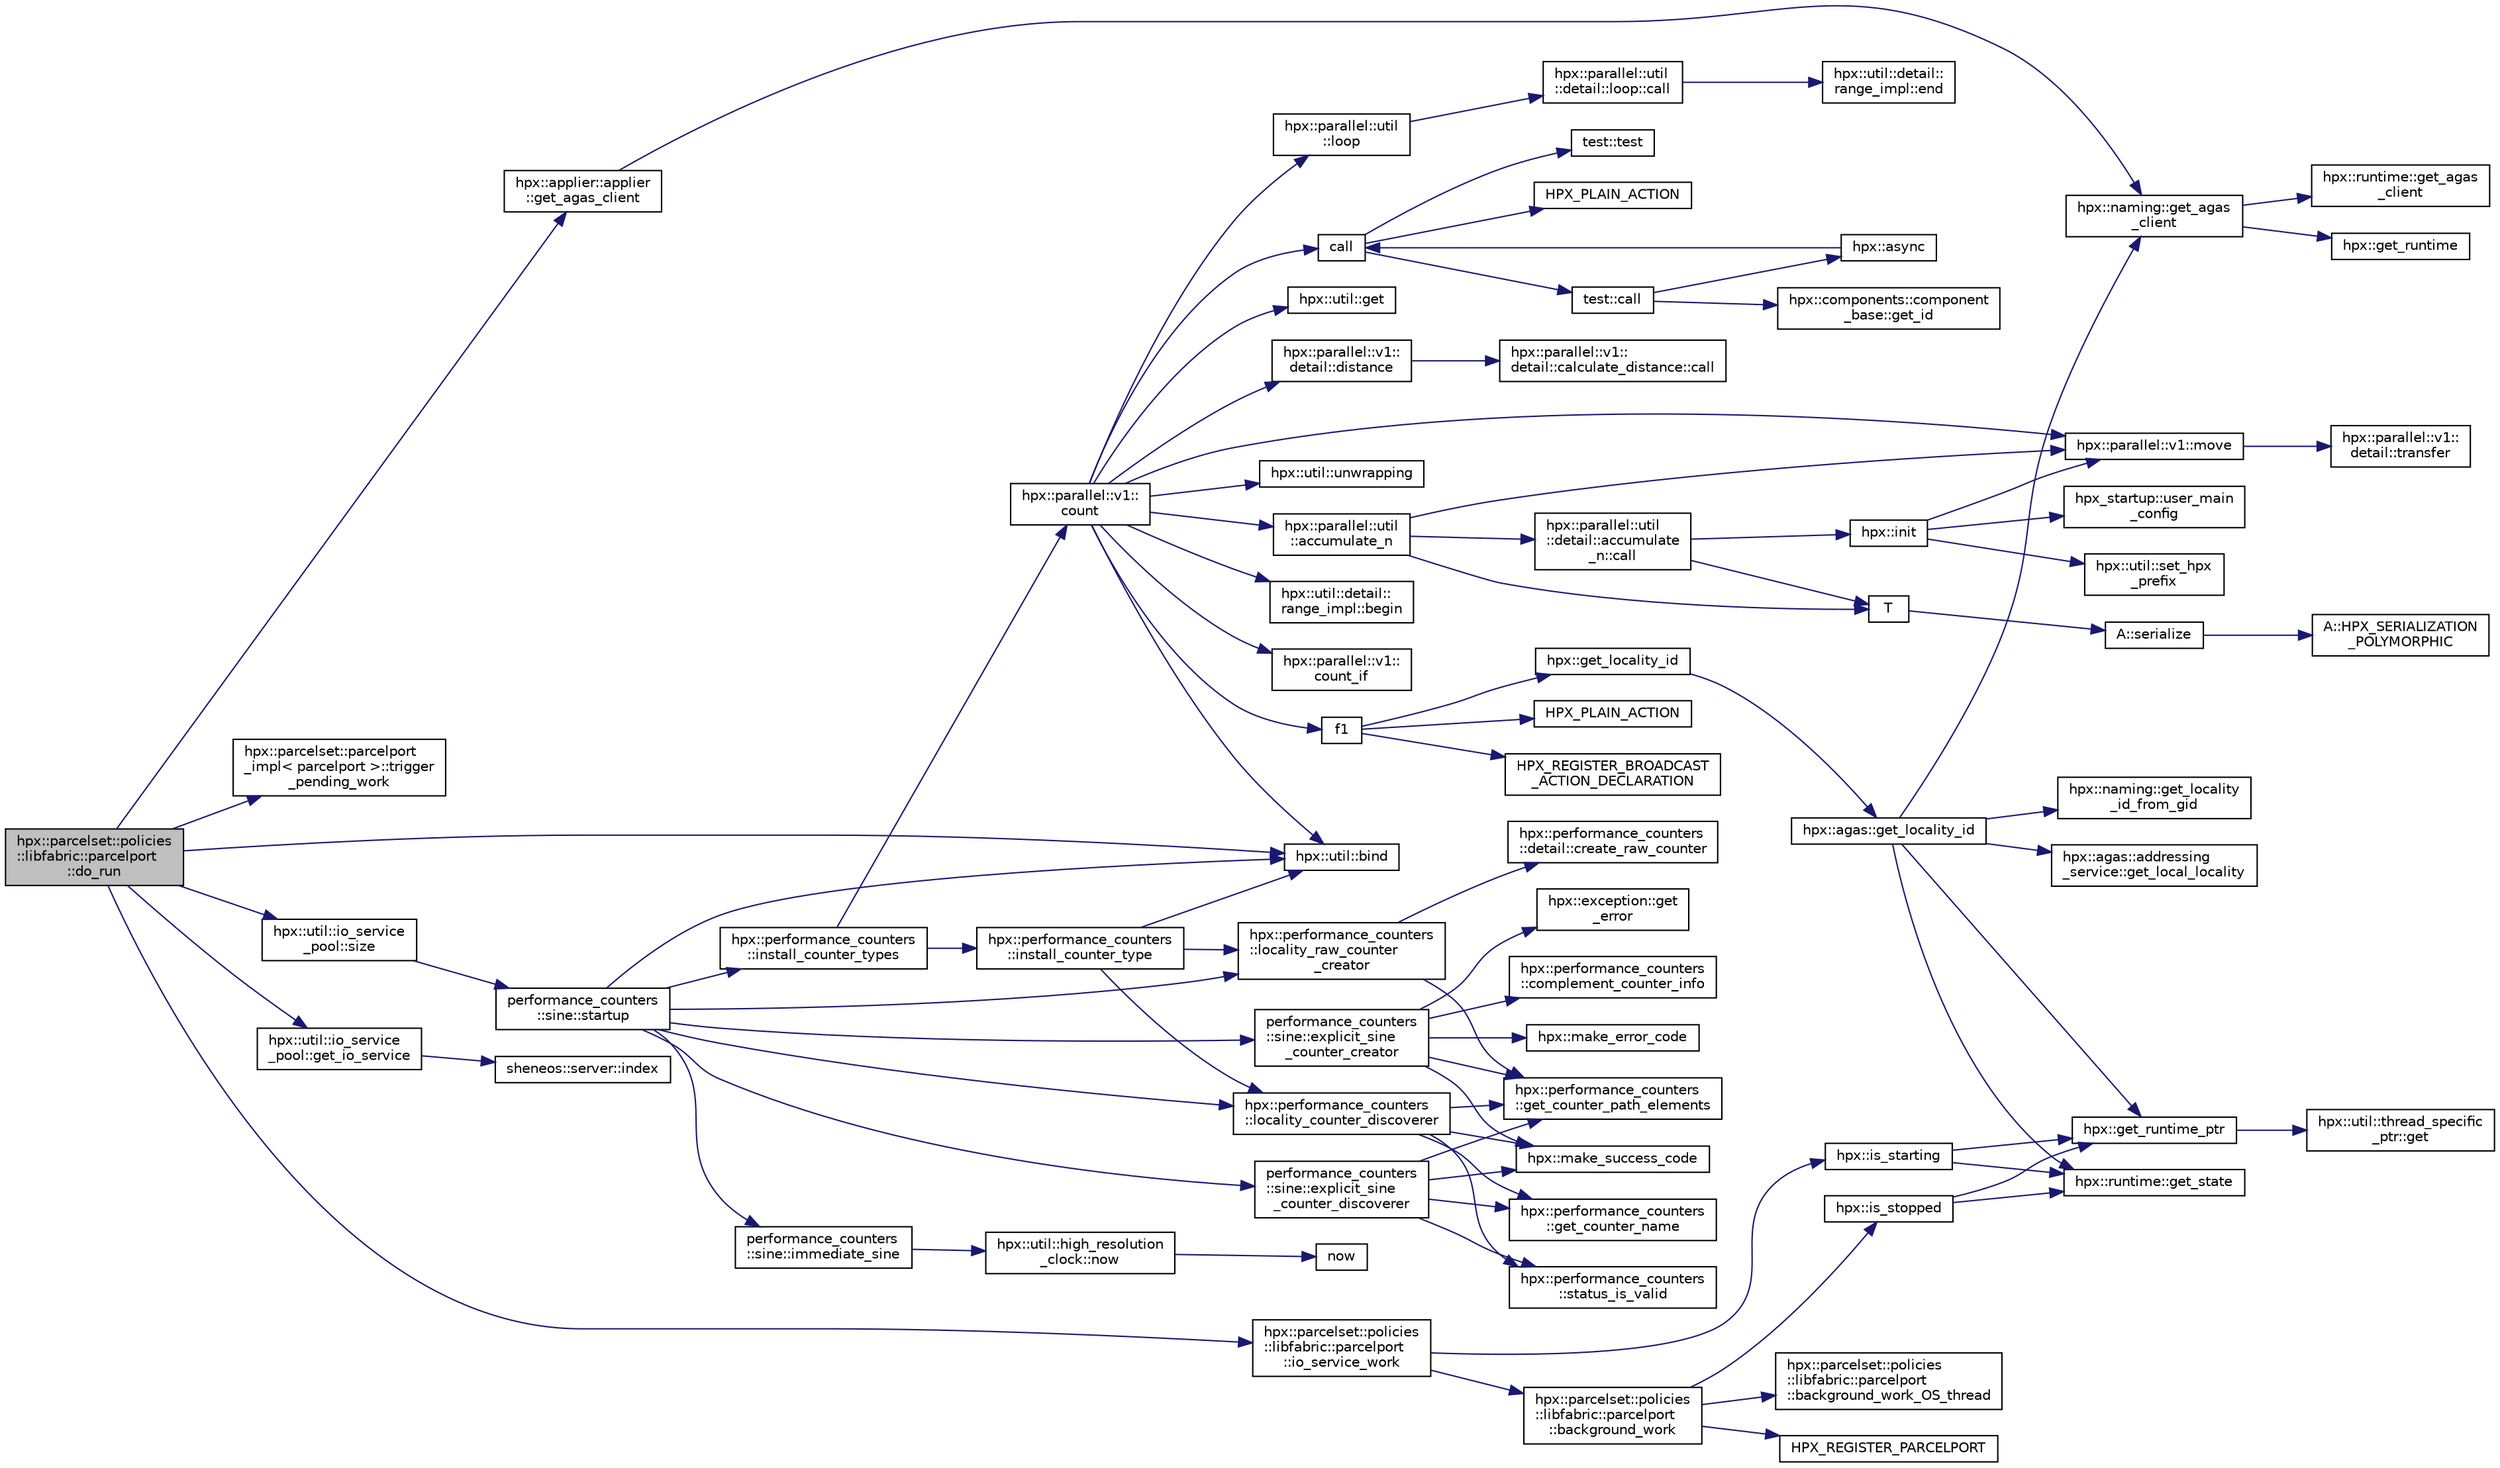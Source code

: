 digraph "hpx::parcelset::policies::libfabric::parcelport::do_run"
{
  edge [fontname="Helvetica",fontsize="10",labelfontname="Helvetica",labelfontsize="10"];
  node [fontname="Helvetica",fontsize="10",shape=record];
  rankdir="LR";
  Node67 [label="hpx::parcelset::policies\l::libfabric::parcelport\l::do_run",height=0.2,width=0.4,color="black", fillcolor="grey75", style="filled", fontcolor="black"];
  Node67 -> Node68 [color="midnightblue",fontsize="10",style="solid",fontname="Helvetica"];
  Node68 [label="hpx::applier::applier\l::get_agas_client",height=0.2,width=0.4,color="black", fillcolor="white", style="filled",URL="$da/dcb/classhpx_1_1applier_1_1applier.html#ab3340d385dbed72ead3b9660937d16e3",tooltip="Allow access to the AGAS client instance used with this applier. "];
  Node68 -> Node69 [color="midnightblue",fontsize="10",style="solid",fontname="Helvetica"];
  Node69 [label="hpx::naming::get_agas\l_client",height=0.2,width=0.4,color="black", fillcolor="white", style="filled",URL="$d4/dc9/namespacehpx_1_1naming.html#a0408fffd5d34b620712a801b0ae3b032"];
  Node69 -> Node70 [color="midnightblue",fontsize="10",style="solid",fontname="Helvetica"];
  Node70 [label="hpx::get_runtime",height=0.2,width=0.4,color="black", fillcolor="white", style="filled",URL="$d8/d83/namespacehpx.html#aef902cc6c7dd3b9fbadf34d1e850a070"];
  Node69 -> Node71 [color="midnightblue",fontsize="10",style="solid",fontname="Helvetica"];
  Node71 [label="hpx::runtime::get_agas\l_client",height=0.2,width=0.4,color="black", fillcolor="white", style="filled",URL="$d0/d7b/classhpx_1_1runtime.html#aeb5dddd30d6b9861669af8ad44d1a96a"];
  Node67 -> Node72 [color="midnightblue",fontsize="10",style="solid",fontname="Helvetica"];
  Node72 [label="hpx::parcelset::parcelport\l_impl\< parcelport \>::trigger\l_pending_work",height=0.2,width=0.4,color="black", fillcolor="white", style="filled",URL="$db/d0a/classhpx_1_1parcelset_1_1parcelport__impl.html#a590024331c0c701e3585be0cea1e6fd0"];
  Node67 -> Node73 [color="midnightblue",fontsize="10",style="solid",fontname="Helvetica"];
  Node73 [label="hpx::util::io_service\l_pool::size",height=0.2,width=0.4,color="black", fillcolor="white", style="filled",URL="$db/d19/classhpx_1_1util_1_1io__service__pool.html#af7e070444c6cfb215fdb4b1d7976d341",tooltip="Get number of threads associated with this I/O service. "];
  Node73 -> Node74 [color="midnightblue",fontsize="10",style="solid",fontname="Helvetica"];
  Node74 [label="performance_counters\l::sine::startup",height=0.2,width=0.4,color="black", fillcolor="white", style="filled",URL="$d1/d04/namespaceperformance__counters_1_1sine.html#a73ad17477610d96bd56bdc05fc19d92a"];
  Node74 -> Node75 [color="midnightblue",fontsize="10",style="solid",fontname="Helvetica"];
  Node75 [label="performance_counters\l::sine::explicit_sine\l_counter_creator",height=0.2,width=0.4,color="black", fillcolor="white", style="filled",URL="$d1/d04/namespaceperformance__counters_1_1sine.html#ad70bd639555008835cc2619e4060c822"];
  Node75 -> Node76 [color="midnightblue",fontsize="10",style="solid",fontname="Helvetica"];
  Node76 [label="hpx::performance_counters\l::get_counter_path_elements",height=0.2,width=0.4,color="black", fillcolor="white", style="filled",URL="$d0/d36/namespacehpx_1_1performance__counters.html#a20efd215ad44c2a1d6bf36731b07094c",tooltip="Fill the given counter_path_elements instance from the given full name of a counter. "];
  Node75 -> Node77 [color="midnightblue",fontsize="10",style="solid",fontname="Helvetica"];
  Node77 [label="hpx::performance_counters\l::complement_counter_info",height=0.2,width=0.4,color="black", fillcolor="white", style="filled",URL="$d0/d36/namespacehpx_1_1performance__counters.html#a0256857d76e12ec08c01ac2f020b1f48",tooltip="Complement the counter info if parent instance name is missing. "];
  Node75 -> Node78 [color="midnightblue",fontsize="10",style="solid",fontname="Helvetica"];
  Node78 [label="hpx::make_error_code",height=0.2,width=0.4,color="black", fillcolor="white", style="filled",URL="$d8/d83/namespacehpx.html#a154bc03d8bffebc41d36767f98aea4b0",tooltip="Returns a new error_code constructed from the given parameters. "];
  Node75 -> Node79 [color="midnightblue",fontsize="10",style="solid",fontname="Helvetica"];
  Node79 [label="hpx::exception::get\l_error",height=0.2,width=0.4,color="black", fillcolor="white", style="filled",URL="$de/d25/classhpx_1_1exception.html#a427fc21f422d4a796cf7e8f7b74c1fe1"];
  Node75 -> Node80 [color="midnightblue",fontsize="10",style="solid",fontname="Helvetica"];
  Node80 [label="hpx::make_success_code",height=0.2,width=0.4,color="black", fillcolor="white", style="filled",URL="$d8/d83/namespacehpx.html#a0e8512a8f49e2a6c8185061181419d8f",tooltip="Returns error_code(hpx::success, \"success\", mode). "];
  Node74 -> Node81 [color="midnightblue",fontsize="10",style="solid",fontname="Helvetica"];
  Node81 [label="performance_counters\l::sine::explicit_sine\l_counter_discoverer",height=0.2,width=0.4,color="black", fillcolor="white", style="filled",URL="$d1/d04/namespaceperformance__counters_1_1sine.html#af72e31443428aa4dbbea0173896ae3eb"];
  Node81 -> Node76 [color="midnightblue",fontsize="10",style="solid",fontname="Helvetica"];
  Node81 -> Node82 [color="midnightblue",fontsize="10",style="solid",fontname="Helvetica"];
  Node82 [label="hpx::performance_counters\l::status_is_valid",height=0.2,width=0.4,color="black", fillcolor="white", style="filled",URL="$d0/d36/namespacehpx_1_1performance__counters.html#a02f879175b5bb99013a8c79f66e57213"];
  Node81 -> Node83 [color="midnightblue",fontsize="10",style="solid",fontname="Helvetica"];
  Node83 [label="hpx::performance_counters\l::get_counter_name",height=0.2,width=0.4,color="black", fillcolor="white", style="filled",URL="$d0/d36/namespacehpx_1_1performance__counters.html#af277aab5e2e75f4d32dedcb1f4cdf21d",tooltip="Create a full name of a counter from the contents of the given counter_path_elements instance..."];
  Node81 -> Node80 [color="midnightblue",fontsize="10",style="solid",fontname="Helvetica"];
  Node74 -> Node84 [color="midnightblue",fontsize="10",style="solid",fontname="Helvetica"];
  Node84 [label="hpx::util::bind",height=0.2,width=0.4,color="black", fillcolor="white", style="filled",URL="$df/dad/namespacehpx_1_1util.html#ad844caedf82a0173d6909d910c3e48c6"];
  Node74 -> Node85 [color="midnightblue",fontsize="10",style="solid",fontname="Helvetica"];
  Node85 [label="hpx::performance_counters\l::locality_raw_counter\l_creator",height=0.2,width=0.4,color="black", fillcolor="white", style="filled",URL="$d0/d36/namespacehpx_1_1performance__counters.html#ae4c341430bcefef5080eb7b92b489700"];
  Node85 -> Node76 [color="midnightblue",fontsize="10",style="solid",fontname="Helvetica"];
  Node85 -> Node86 [color="midnightblue",fontsize="10",style="solid",fontname="Helvetica"];
  Node86 [label="hpx::performance_counters\l::detail::create_raw_counter",height=0.2,width=0.4,color="black", fillcolor="white", style="filled",URL="$d0/df8/namespacehpx_1_1performance__counters_1_1detail.html#a5e451affac03963e4ae0cb8eddb34fbd"];
  Node74 -> Node87 [color="midnightblue",fontsize="10",style="solid",fontname="Helvetica"];
  Node87 [label="performance_counters\l::sine::immediate_sine",height=0.2,width=0.4,color="black", fillcolor="white", style="filled",URL="$d1/d04/namespaceperformance__counters_1_1sine.html#a79e6db51a4d53a4fa906134b7b370dca"];
  Node87 -> Node88 [color="midnightblue",fontsize="10",style="solid",fontname="Helvetica"];
  Node88 [label="hpx::util::high_resolution\l_clock::now",height=0.2,width=0.4,color="black", fillcolor="white", style="filled",URL="$dd/d16/structhpx_1_1util_1_1high__resolution__clock.html#aaf1ff59c3ef8d3b70696fadb0a55842c"];
  Node88 -> Node89 [color="midnightblue",fontsize="10",style="solid",fontname="Helvetica"];
  Node89 [label="now",height=0.2,width=0.4,color="black", fillcolor="white", style="filled",URL="$de/db3/1d__stencil__1__omp_8cpp.html#a89e9667753dccfac455bd37a7a3a7b16"];
  Node74 -> Node90 [color="midnightblue",fontsize="10",style="solid",fontname="Helvetica"];
  Node90 [label="hpx::performance_counters\l::locality_counter_discoverer",height=0.2,width=0.4,color="black", fillcolor="white", style="filled",URL="$d0/d36/namespacehpx_1_1performance__counters.html#a1dde75a358cb6a734c22cd84eb1401ba"];
  Node90 -> Node76 [color="midnightblue",fontsize="10",style="solid",fontname="Helvetica"];
  Node90 -> Node82 [color="midnightblue",fontsize="10",style="solid",fontname="Helvetica"];
  Node90 -> Node83 [color="midnightblue",fontsize="10",style="solid",fontname="Helvetica"];
  Node90 -> Node80 [color="midnightblue",fontsize="10",style="solid",fontname="Helvetica"];
  Node74 -> Node91 [color="midnightblue",fontsize="10",style="solid",fontname="Helvetica"];
  Node91 [label="hpx::performance_counters\l::install_counter_types",height=0.2,width=0.4,color="black", fillcolor="white", style="filled",URL="$d0/d36/namespacehpx_1_1performance__counters.html#ab040877c215a8e5c82c3d17e1a6fea1e"];
  Node91 -> Node92 [color="midnightblue",fontsize="10",style="solid",fontname="Helvetica"];
  Node92 [label="hpx::parallel::v1::\lcount",height=0.2,width=0.4,color="black", fillcolor="white", style="filled",URL="$db/db9/namespacehpx_1_1parallel_1_1v1.html#a19d058114a2bd44801aab4176b188e23"];
  Node92 -> Node93 [color="midnightblue",fontsize="10",style="solid",fontname="Helvetica"];
  Node93 [label="hpx::parallel::v1::\lcount_if",height=0.2,width=0.4,color="black", fillcolor="white", style="filled",URL="$db/db9/namespacehpx_1_1parallel_1_1v1.html#ad836ff017ec208c2d6388a9b47b05ce0"];
  Node92 -> Node94 [color="midnightblue",fontsize="10",style="solid",fontname="Helvetica"];
  Node94 [label="f1",height=0.2,width=0.4,color="black", fillcolor="white", style="filled",URL="$d8/d8b/broadcast_8cpp.html#a1751fbd41f2529b84514a9dbd767959a"];
  Node94 -> Node95 [color="midnightblue",fontsize="10",style="solid",fontname="Helvetica"];
  Node95 [label="hpx::get_locality_id",height=0.2,width=0.4,color="black", fillcolor="white", style="filled",URL="$d8/d83/namespacehpx.html#a158d7c54a657bb364c1704033010697b",tooltip="Return the number of the locality this function is being called from. "];
  Node95 -> Node96 [color="midnightblue",fontsize="10",style="solid",fontname="Helvetica"];
  Node96 [label="hpx::agas::get_locality_id",height=0.2,width=0.4,color="black", fillcolor="white", style="filled",URL="$dc/d54/namespacehpx_1_1agas.html#a491cc2ddecdf0f1a9129900caa6a4d3e"];
  Node96 -> Node97 [color="midnightblue",fontsize="10",style="solid",fontname="Helvetica"];
  Node97 [label="hpx::get_runtime_ptr",height=0.2,width=0.4,color="black", fillcolor="white", style="filled",URL="$d8/d83/namespacehpx.html#af29daf2bb3e01b4d6495a1742b6cce64"];
  Node97 -> Node98 [color="midnightblue",fontsize="10",style="solid",fontname="Helvetica"];
  Node98 [label="hpx::util::thread_specific\l_ptr::get",height=0.2,width=0.4,color="black", fillcolor="white", style="filled",URL="$d4/d4c/structhpx_1_1util_1_1thread__specific__ptr.html#a3b27d8520710478aa41d1f74206bdba9"];
  Node96 -> Node99 [color="midnightblue",fontsize="10",style="solid",fontname="Helvetica"];
  Node99 [label="hpx::runtime::get_state",height=0.2,width=0.4,color="black", fillcolor="white", style="filled",URL="$d0/d7b/classhpx_1_1runtime.html#ab405f80e060dac95d624520f38b0524c"];
  Node96 -> Node69 [color="midnightblue",fontsize="10",style="solid",fontname="Helvetica"];
  Node96 -> Node100 [color="midnightblue",fontsize="10",style="solid",fontname="Helvetica"];
  Node100 [label="hpx::agas::addressing\l_service::get_local_locality",height=0.2,width=0.4,color="black", fillcolor="white", style="filled",URL="$db/d58/structhpx_1_1agas_1_1addressing__service.html#ab52c19a37c2a7a006c6c15f90ad0539c"];
  Node96 -> Node101 [color="midnightblue",fontsize="10",style="solid",fontname="Helvetica"];
  Node101 [label="hpx::naming::get_locality\l_id_from_gid",height=0.2,width=0.4,color="black", fillcolor="white", style="filled",URL="$d4/dc9/namespacehpx_1_1naming.html#a7fd43037784560bd04fda9b49e33529f"];
  Node94 -> Node102 [color="midnightblue",fontsize="10",style="solid",fontname="Helvetica"];
  Node102 [label="HPX_PLAIN_ACTION",height=0.2,width=0.4,color="black", fillcolor="white", style="filled",URL="$d8/d8b/broadcast_8cpp.html#a19685a0394ce6a99351f7a679f6eeefc"];
  Node94 -> Node103 [color="midnightblue",fontsize="10",style="solid",fontname="Helvetica"];
  Node103 [label="HPX_REGISTER_BROADCAST\l_ACTION_DECLARATION",height=0.2,width=0.4,color="black", fillcolor="white", style="filled",URL="$d7/d38/addressing__service_8cpp.html#a573d764d9cb34eec46a4bdffcf07875f"];
  Node92 -> Node104 [color="midnightblue",fontsize="10",style="solid",fontname="Helvetica"];
  Node104 [label="hpx::parallel::util\l::loop",height=0.2,width=0.4,color="black", fillcolor="white", style="filled",URL="$df/dc6/namespacehpx_1_1parallel_1_1util.html#a3f434e00f42929aac85debb8c5782213"];
  Node104 -> Node105 [color="midnightblue",fontsize="10",style="solid",fontname="Helvetica"];
  Node105 [label="hpx::parallel::util\l::detail::loop::call",height=0.2,width=0.4,color="black", fillcolor="white", style="filled",URL="$da/d06/structhpx_1_1parallel_1_1util_1_1detail_1_1loop.html#a5c5e8dbda782f09cdb7bc2509e3bf09e"];
  Node105 -> Node106 [color="midnightblue",fontsize="10",style="solid",fontname="Helvetica"];
  Node106 [label="hpx::util::detail::\lrange_impl::end",height=0.2,width=0.4,color="black", fillcolor="white", style="filled",URL="$d4/d4a/namespacehpx_1_1util_1_1detail_1_1range__impl.html#afb2ea48b0902f52ee4d8b764807b4316"];
  Node92 -> Node84 [color="midnightblue",fontsize="10",style="solid",fontname="Helvetica"];
  Node92 -> Node107 [color="midnightblue",fontsize="10",style="solid",fontname="Helvetica"];
  Node107 [label="hpx::parallel::v1::move",height=0.2,width=0.4,color="black", fillcolor="white", style="filled",URL="$db/db9/namespacehpx_1_1parallel_1_1v1.html#aa7c4ede081ce786c9d1eb1adff495cfc"];
  Node107 -> Node108 [color="midnightblue",fontsize="10",style="solid",fontname="Helvetica"];
  Node108 [label="hpx::parallel::v1::\ldetail::transfer",height=0.2,width=0.4,color="black", fillcolor="white", style="filled",URL="$d2/ddd/namespacehpx_1_1parallel_1_1v1_1_1detail.html#ab1b56a05e1885ca7cc7ffa1804dd2f3c"];
  Node92 -> Node109 [color="midnightblue",fontsize="10",style="solid",fontname="Helvetica"];
  Node109 [label="hpx::util::get",height=0.2,width=0.4,color="black", fillcolor="white", style="filled",URL="$df/dad/namespacehpx_1_1util.html#a5cbd3c41f03f4d4acaedaa4777e3cc02"];
  Node92 -> Node110 [color="midnightblue",fontsize="10",style="solid",fontname="Helvetica"];
  Node110 [label="call",height=0.2,width=0.4,color="black", fillcolor="white", style="filled",URL="$d2/d67/promise__1620_8cpp.html#a58357f0b82bc761e1d0b9091ed563a70"];
  Node110 -> Node111 [color="midnightblue",fontsize="10",style="solid",fontname="Helvetica"];
  Node111 [label="test::test",height=0.2,width=0.4,color="black", fillcolor="white", style="filled",URL="$d8/d89/structtest.html#ab42d5ece712d716b04cb3f686f297a26"];
  Node110 -> Node112 [color="midnightblue",fontsize="10",style="solid",fontname="Helvetica"];
  Node112 [label="HPX_PLAIN_ACTION",height=0.2,width=0.4,color="black", fillcolor="white", style="filled",URL="$d2/d67/promise__1620_8cpp.html#ab96aab827a4b1fcaf66cfe0ba83fef23"];
  Node110 -> Node113 [color="midnightblue",fontsize="10",style="solid",fontname="Helvetica"];
  Node113 [label="test::call",height=0.2,width=0.4,color="black", fillcolor="white", style="filled",URL="$d8/d89/structtest.html#aeb29e7ed6518b9426ccf1344c52620ae"];
  Node113 -> Node114 [color="midnightblue",fontsize="10",style="solid",fontname="Helvetica"];
  Node114 [label="hpx::async",height=0.2,width=0.4,color="black", fillcolor="white", style="filled",URL="$d8/d83/namespacehpx.html#acb7d8e37b73b823956ce144f9a57eaa4"];
  Node114 -> Node110 [color="midnightblue",fontsize="10",style="solid",fontname="Helvetica"];
  Node113 -> Node115 [color="midnightblue",fontsize="10",style="solid",fontname="Helvetica"];
  Node115 [label="hpx::components::component\l_base::get_id",height=0.2,width=0.4,color="black", fillcolor="white", style="filled",URL="$d2/de6/classhpx_1_1components_1_1component__base.html#a4c8fd93514039bdf01c48d66d82b19cd"];
  Node92 -> Node116 [color="midnightblue",fontsize="10",style="solid",fontname="Helvetica"];
  Node116 [label="hpx::parallel::v1::\ldetail::distance",height=0.2,width=0.4,color="black", fillcolor="white", style="filled",URL="$d2/ddd/namespacehpx_1_1parallel_1_1v1_1_1detail.html#a6bea3c6a5f470cad11f27ee6bab4a33f"];
  Node116 -> Node117 [color="midnightblue",fontsize="10",style="solid",fontname="Helvetica"];
  Node117 [label="hpx::parallel::v1::\ldetail::calculate_distance::call",height=0.2,width=0.4,color="black", fillcolor="white", style="filled",URL="$db/dfa/structhpx_1_1parallel_1_1v1_1_1detail_1_1calculate__distance.html#a950a6627830a7d019ac0e734b0a447bf"];
  Node92 -> Node118 [color="midnightblue",fontsize="10",style="solid",fontname="Helvetica"];
  Node118 [label="hpx::util::unwrapping",height=0.2,width=0.4,color="black", fillcolor="white", style="filled",URL="$df/dad/namespacehpx_1_1util.html#a7529d9ac687684c33403cdd1f9cef8e4"];
  Node92 -> Node119 [color="midnightblue",fontsize="10",style="solid",fontname="Helvetica"];
  Node119 [label="hpx::parallel::util\l::accumulate_n",height=0.2,width=0.4,color="black", fillcolor="white", style="filled",URL="$df/dc6/namespacehpx_1_1parallel_1_1util.html#af19f9a2722f97c2247ea5d0dbb5e2d25"];
  Node119 -> Node120 [color="midnightblue",fontsize="10",style="solid",fontname="Helvetica"];
  Node120 [label="hpx::parallel::util\l::detail::accumulate\l_n::call",height=0.2,width=0.4,color="black", fillcolor="white", style="filled",URL="$d8/d3b/structhpx_1_1parallel_1_1util_1_1detail_1_1accumulate__n.html#a765aceb8ab313fc92f7c4aaf70ccca8f"];
  Node120 -> Node121 [color="midnightblue",fontsize="10",style="solid",fontname="Helvetica"];
  Node121 [label="hpx::init",height=0.2,width=0.4,color="black", fillcolor="white", style="filled",URL="$d8/d83/namespacehpx.html#a3c694ea960b47c56b33351ba16e3d76b",tooltip="Main entry point for launching the HPX runtime system. "];
  Node121 -> Node122 [color="midnightblue",fontsize="10",style="solid",fontname="Helvetica"];
  Node122 [label="hpx::util::set_hpx\l_prefix",height=0.2,width=0.4,color="black", fillcolor="white", style="filled",URL="$df/dad/namespacehpx_1_1util.html#ae40a23c1ba0a48d9304dcf717a95793e"];
  Node121 -> Node123 [color="midnightblue",fontsize="10",style="solid",fontname="Helvetica"];
  Node123 [label="hpx_startup::user_main\l_config",height=0.2,width=0.4,color="black", fillcolor="white", style="filled",URL="$d3/dd2/namespacehpx__startup.html#aaac571d88bd3912a4225a23eb3261637"];
  Node121 -> Node107 [color="midnightblue",fontsize="10",style="solid",fontname="Helvetica"];
  Node120 -> Node124 [color="midnightblue",fontsize="10",style="solid",fontname="Helvetica"];
  Node124 [label="T",height=0.2,width=0.4,color="black", fillcolor="white", style="filled",URL="$db/d33/polymorphic__semiintrusive__template_8cpp.html#ad187658f9cb91c1312b39ae7e896f1ea"];
  Node124 -> Node125 [color="midnightblue",fontsize="10",style="solid",fontname="Helvetica"];
  Node125 [label="A::serialize",height=0.2,width=0.4,color="black", fillcolor="white", style="filled",URL="$d7/da0/struct_a.html#a5f5c287cf471e274ed9dda0da1592212"];
  Node125 -> Node126 [color="midnightblue",fontsize="10",style="solid",fontname="Helvetica"];
  Node126 [label="A::HPX_SERIALIZATION\l_POLYMORPHIC",height=0.2,width=0.4,color="black", fillcolor="white", style="filled",URL="$d7/da0/struct_a.html#ada978cc156cebbafddb1f3aa4c01918c"];
  Node119 -> Node107 [color="midnightblue",fontsize="10",style="solid",fontname="Helvetica"];
  Node119 -> Node124 [color="midnightblue",fontsize="10",style="solid",fontname="Helvetica"];
  Node92 -> Node127 [color="midnightblue",fontsize="10",style="solid",fontname="Helvetica"];
  Node127 [label="hpx::util::detail::\lrange_impl::begin",height=0.2,width=0.4,color="black", fillcolor="white", style="filled",URL="$d4/d4a/namespacehpx_1_1util_1_1detail_1_1range__impl.html#a31e165df2b865cdd961f35ce938db41a"];
  Node91 -> Node128 [color="midnightblue",fontsize="10",style="solid",fontname="Helvetica"];
  Node128 [label="hpx::performance_counters\l::install_counter_type",height=0.2,width=0.4,color="black", fillcolor="white", style="filled",URL="$d0/d36/namespacehpx_1_1performance__counters.html#a4145b8ec6c6b285ea708fd1ac981431f",tooltip="Install a new generic performance counter type in a way, which will uninstall it automatically during..."];
  Node128 -> Node84 [color="midnightblue",fontsize="10",style="solid",fontname="Helvetica"];
  Node128 -> Node85 [color="midnightblue",fontsize="10",style="solid",fontname="Helvetica"];
  Node128 -> Node90 [color="midnightblue",fontsize="10",style="solid",fontname="Helvetica"];
  Node67 -> Node129 [color="midnightblue",fontsize="10",style="solid",fontname="Helvetica"];
  Node129 [label="hpx::util::io_service\l_pool::get_io_service",height=0.2,width=0.4,color="black", fillcolor="white", style="filled",URL="$db/d19/classhpx_1_1util_1_1io__service__pool.html#a08117e7497535f3f285e64ccaa22dafa",tooltip="Get an io_service to use. "];
  Node129 -> Node130 [color="midnightblue",fontsize="10",style="solid",fontname="Helvetica"];
  Node130 [label="sheneos::server::index",height=0.2,width=0.4,color="black", fillcolor="white", style="filled",URL="$d8/d34/namespacesheneos_1_1server.html#a12e039b67b752981e161139539306f00"];
  Node67 -> Node84 [color="midnightblue",fontsize="10",style="solid",fontname="Helvetica"];
  Node67 -> Node131 [color="midnightblue",fontsize="10",style="solid",fontname="Helvetica"];
  Node131 [label="hpx::parcelset::policies\l::libfabric::parcelport\l::io_service_work",height=0.2,width=0.4,color="black", fillcolor="white", style="filled",URL="$dc/d91/structhpx_1_1parcelset_1_1policies_1_1libfabric_1_1parcelport.html#a48c9362bdf1151cfa23edd3f9b16361c"];
  Node131 -> Node132 [color="midnightblue",fontsize="10",style="solid",fontname="Helvetica"];
  Node132 [label="hpx::is_starting",height=0.2,width=0.4,color="black", fillcolor="white", style="filled",URL="$d8/d83/namespacehpx.html#ab3ff61647293cfe9b7c3060fee8445a5",tooltip="Test whether the runtime system is currently being started. "];
  Node132 -> Node97 [color="midnightblue",fontsize="10",style="solid",fontname="Helvetica"];
  Node132 -> Node99 [color="midnightblue",fontsize="10",style="solid",fontname="Helvetica"];
  Node131 -> Node133 [color="midnightblue",fontsize="10",style="solid",fontname="Helvetica"];
  Node133 [label="hpx::parcelset::policies\l::libfabric::parcelport\l::background_work",height=0.2,width=0.4,color="black", fillcolor="white", style="filled",URL="$dc/d91/structhpx_1_1parcelset_1_1policies_1_1libfabric_1_1parcelport.html#a1299b9b7cabee8bb18d010da1a81cfe7"];
  Node133 -> Node134 [color="midnightblue",fontsize="10",style="solid",fontname="Helvetica"];
  Node134 [label="hpx::is_stopped",height=0.2,width=0.4,color="black", fillcolor="white", style="filled",URL="$d8/d83/namespacehpx.html#a04f7638724843ab606835ba07816acb4",tooltip="Test whether the runtime system is currently stopped. "];
  Node134 -> Node97 [color="midnightblue",fontsize="10",style="solid",fontname="Helvetica"];
  Node134 -> Node99 [color="midnightblue",fontsize="10",style="solid",fontname="Helvetica"];
  Node133 -> Node135 [color="midnightblue",fontsize="10",style="solid",fontname="Helvetica"];
  Node135 [label="hpx::parcelset::policies\l::libfabric::parcelport\l::background_work_OS_thread",height=0.2,width=0.4,color="black", fillcolor="white", style="filled",URL="$dc/d91/structhpx_1_1parcelset_1_1policies_1_1libfabric_1_1parcelport.html#a00a0d6b9734a85fcf8b647faa4146434"];
  Node133 -> Node136 [color="midnightblue",fontsize="10",style="solid",fontname="Helvetica"];
  Node136 [label="HPX_REGISTER_PARCELPORT",height=0.2,width=0.4,color="black", fillcolor="white", style="filled",URL="$de/d4f/parcelport__libfabric_8cpp.html#aeb9e6362cc56c2ab2e033550e094feca"];
}

